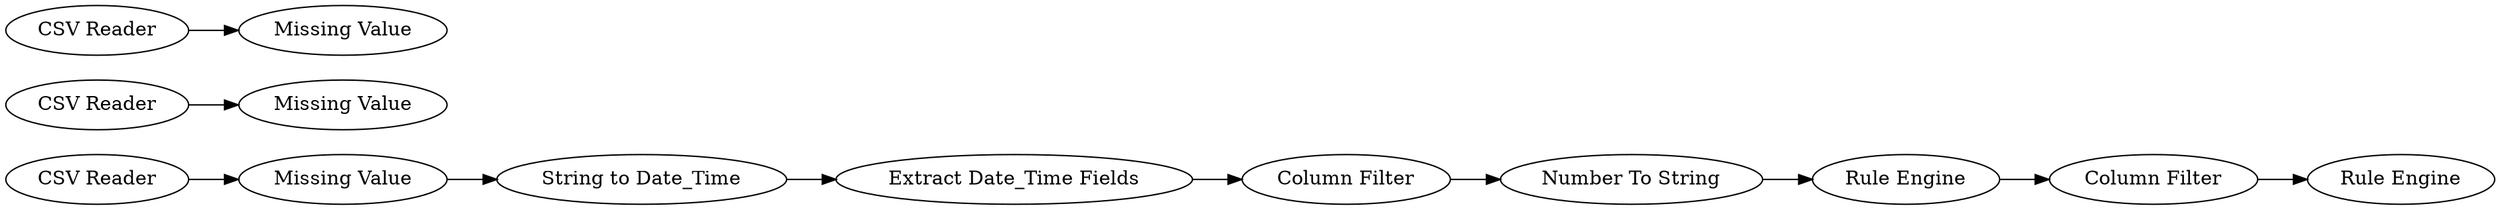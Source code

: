 digraph {
	9 -> 19
	1 -> 25
	95 -> 97
	25 -> 2
	8 -> 9
	3 -> 4
	94 -> 96
	2 -> 3
	4 -> 6
	6 -> 8
	94 [label="CSV Reader"]
	96 [label="Missing Value"]
	1 [label="CSV Reader"]
	9 [label="Column Filter"]
	97 [label="Missing Value"]
	4 [label="Column Filter"]
	6 [label="Number To String"]
	8 [label="Rule Engine"]
	25 [label="Missing Value"]
	95 [label="CSV Reader"]
	3 [label="Extract Date_Time Fields"]
	2 [label="String to Date_Time"]
	19 [label="Rule Engine"]
	rankdir=LR
}
